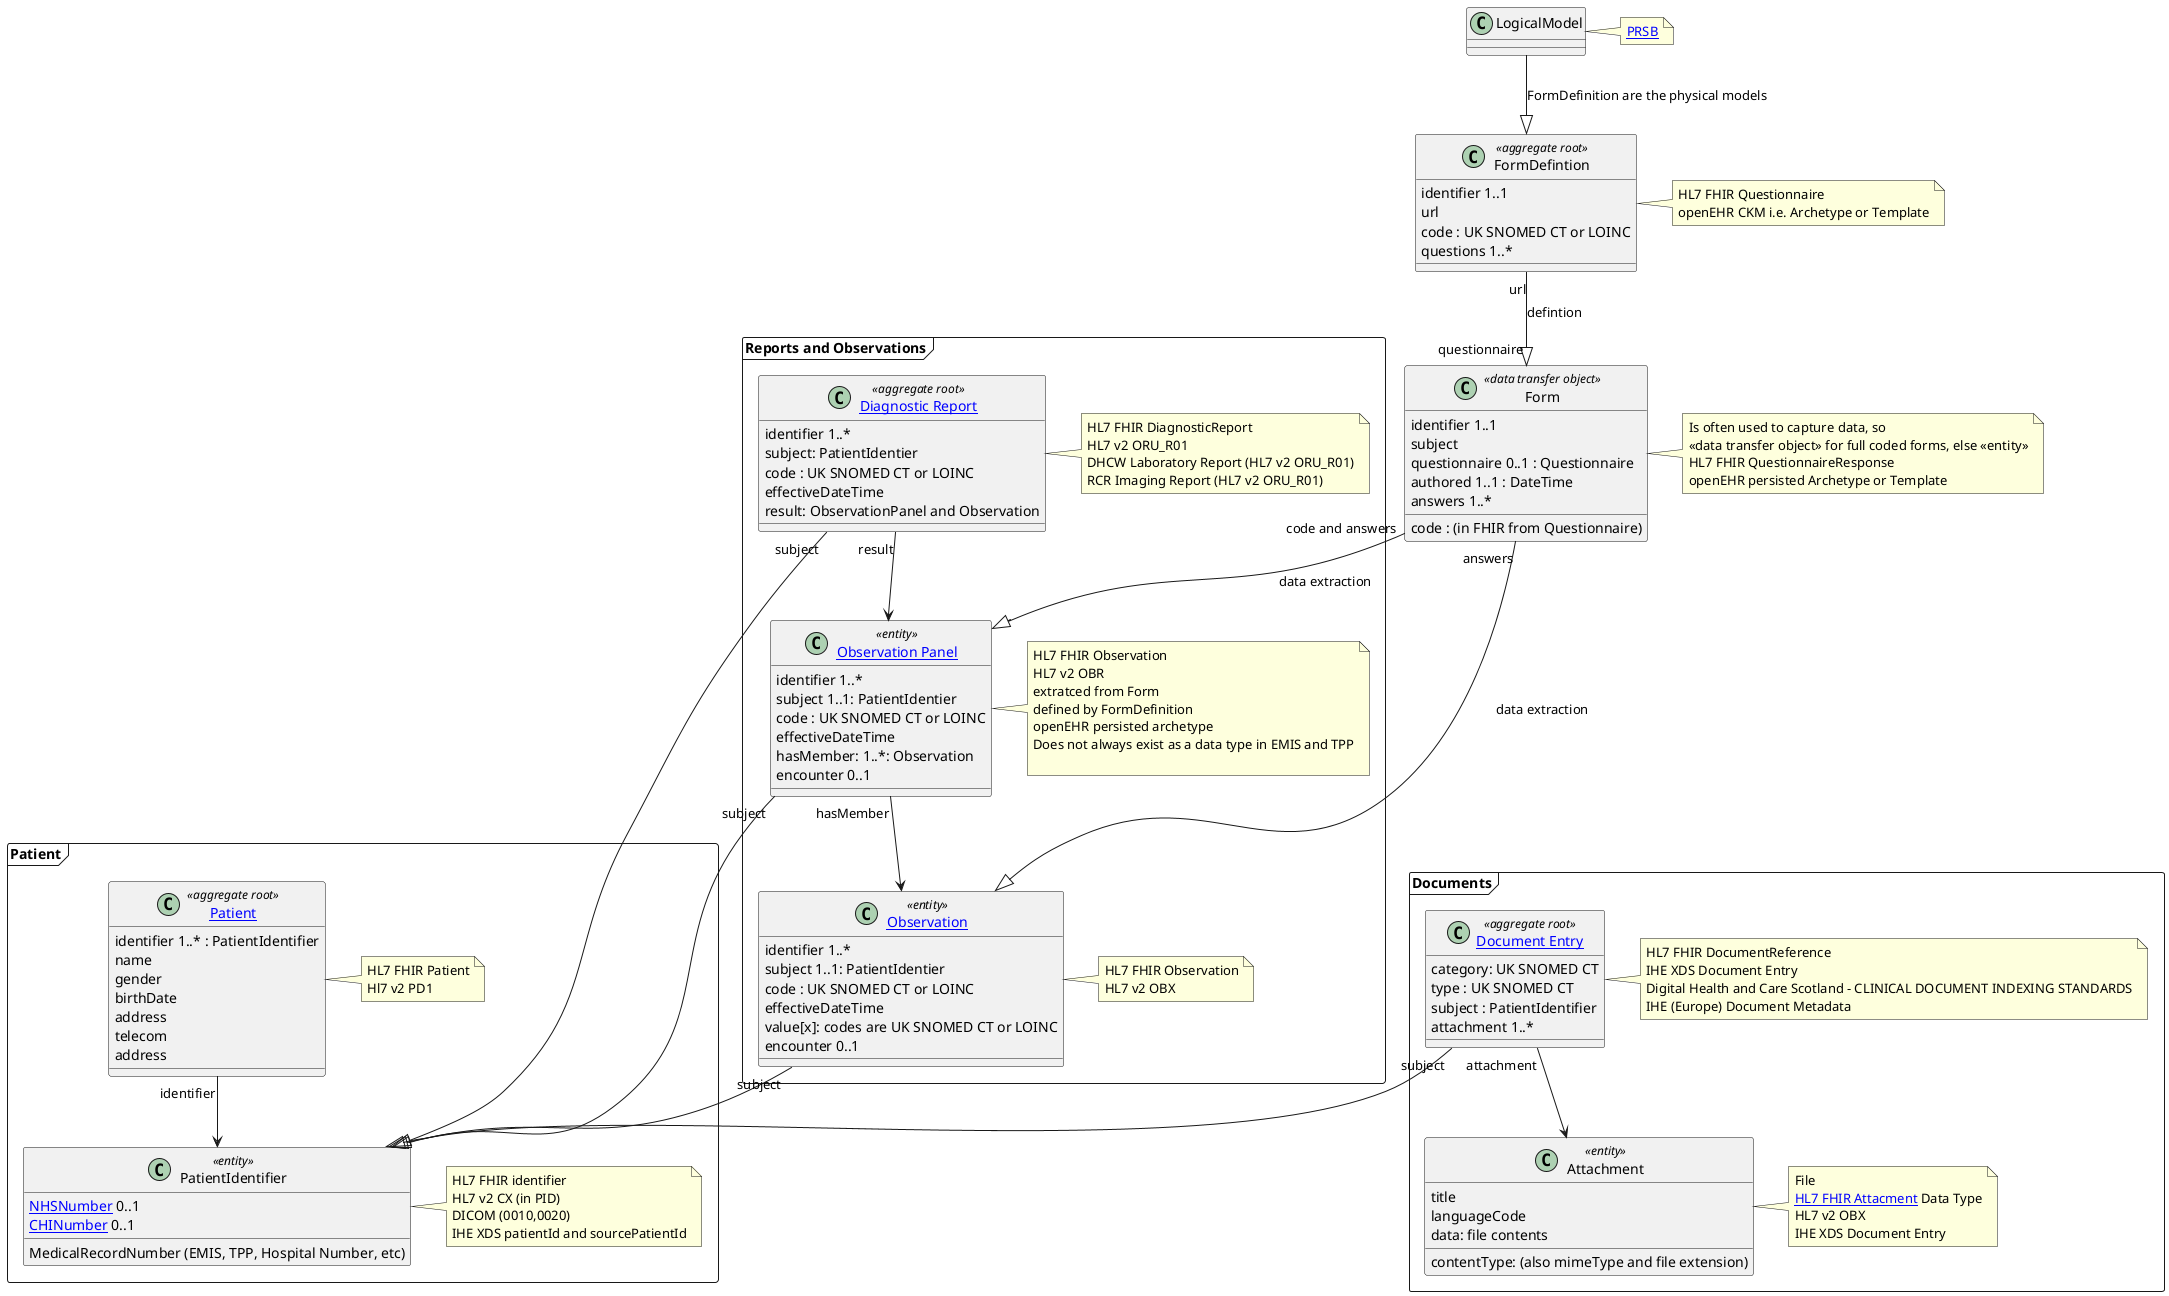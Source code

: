 @startuml

frame PD1 as "Patient" {
class "[[StructureDefinition-Patient.html Patient]]" as Patient <<aggregate root>> {
identifier 1..* : PatientIdentifier
name
gender
birthDate
address
telecom
address
}
note right
HL7 FHIR Patient
Hl7 v2 PD1
end note

class PatientIdentifier <<entity>> {
[[StructureDefinition-nhs-number.html NHSNumber]] 0..1
[[StructureDefinition-chi-number.html CHINumber]] 0..1
MedicalRecordNumber (EMIS, TPP, Hospital Number, etc)
}
note right
HL7 FHIR identifier
HL7 v2 CX (in PID)
DICOM (0010,0020)
IHE XDS patientId and sourcePatientId
end note
}

frame Report as "Reports and Observations" {
class "[[StructureDefinition-Observation.html Observation]]" as Observation <<entity>> {
identifier 1..*
subject 1..1: PatientIdentier
code : UK SNOMED CT or LOINC
effectiveDateTime
value[x]: codes are UK SNOMED CT or LOINC
encounter 0..1
}
note right
HL7 FHIR Observation
HL7 v2 OBX
end note


class "[[observation-definitions.html Observation Panel]]" as ObservationPanel <<entity>> {
identifier 1..*
subject 1..1: PatientIdentier
code : UK SNOMED CT or LOINC
effectiveDateTime
hasMember: 1..*: Observation
encounter 0..1
}
note right
HL7 FHIR Observation
HL7 v2 OBR
extratced from Form
defined by FormDefinition
openEHR persisted archetype
Does not always exist as a data type in EMIS and TPP

end note

class "[[StructureDefinition-DiagnosticReport.html Diagnostic Report]]" as DiagnosticReport <<aggregate root>> {
identifier 1..*
subject: PatientIdentier
code : UK SNOMED CT or LOINC
effectiveDateTime
result: ObservationPanel and Observation
}
note right
HL7 FHIR DiagnosticReport
HL7 v2 ORU_R01
DHCW Laboratory Report (HL7 v2 ORU_R01)
RCR Imaging Report (HL7 v2 ORU_R01)
end note
}

class Form <<data transfer object>> {
identifier 1..1
subject
questionnaire 0..1 : Questionnaire
code : (in FHIR from Questionnaire)
authored 1..1 : DateTime
answers 1..*
}
note right
Is often used to capture data, so
<<data transfer object>> for full coded forms, else <<entity>>
HL7 FHIR QuestionnaireResponse
openEHR persisted Archetype or Template
end note


class FormDefintion <<aggregate root>> {
identifier 1..1
url
code : UK SNOMED CT or LOINC
questions 1..*
}
note right
HL7 FHIR Questionnaire
openEHR CKM i.e. Archetype or Template
end note


class LogicalModel {

}
note right
[[https://theprsb.org/standards/ PRSB]]
end note

frame Documents {

class Attachment <<entity>> {
contentType: (also mimeType and file extension)
title
languageCode
data: file contents
}
note right
File
[[https://hl7.org/fhir/R4/datatypes.html#Attachment HL7 FHIR Attacment]] Data Type
HL7 v2 OBX
IHE XDS Document Entry
end note

class "[[StructureDefinition-DocumentReference.html Document Entry]]" as DocumentEntry <<aggregate root>> {
category: UK SNOMED CT
type : UK SNOMED CT
subject : PatientIdentifier
attachment 1..*
}
note right
HL7 FHIR DocumentReference
IHE XDS Document Entry
Digital Health and Care Scotland - CLINICAL DOCUMENT INDEXING STANDARDS
IHE (Europe) Document Metadata
end note

}




Patient "identifier" --> PatientIdentifier
DiagnosticReport "result" --> ObservationPanel
ObservationPanel "hasMember" --> Observation
Observation "subject" --|> PatientIdentifier
ObservationPanel "subject" --|> PatientIdentifier
DiagnosticReport "subject" --|> PatientIdentifier
DocumentEntry "subject" --|> PatientIdentifier
DocumentEntry "attachment" --> Attachment
Form "answers" --|> Observation : data extraction
Form "code and answers" --|> ObservationPanel: data extraction
FormDefintion "url" --|> "questionnaire" Form : defintion
LogicalModel --|> FormDefintion: FormDefinition are the physical models
@enduml
